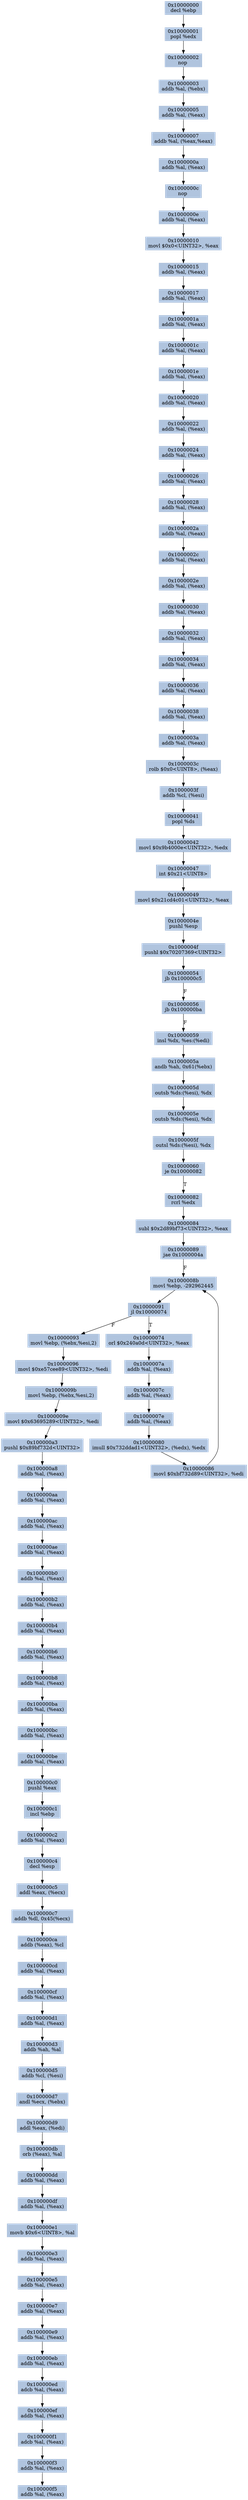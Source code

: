 digraph G {
node[shape=rectangle,style=filled,fillcolor=lightsteelblue,color=lightsteelblue]
bgcolor="transparent"
a0x10000000decl_ebp[label="0x10000000\ndecl %ebp"];
a0x10000001popl_edx[label="0x10000001\npopl %edx"];
a0x10000002nop_[label="0x10000002\nnop "];
a0x10000003addb_al_ebx_[label="0x10000003\naddb %al, (%ebx)"];
a0x10000005addb_al_eax_[label="0x10000005\naddb %al, (%eax)"];
a0x10000007addb_al_eaxeax_[label="0x10000007\naddb %al, (%eax,%eax)"];
a0x1000000aaddb_al_eax_[label="0x1000000a\naddb %al, (%eax)"];
a0x1000000cnop_[label="0x1000000c\nnop "];
a0x1000000eaddb_al_eax_[label="0x1000000e\naddb %al, (%eax)"];
a0x10000010movl_0x0UINT32_eax[label="0x10000010\nmovl $0x0<UINT32>, %eax"];
a0x10000015addb_al_eax_[label="0x10000015\naddb %al, (%eax)"];
a0x10000017addb_al_eax_[label="0x10000017\naddb %al, (%eax)"];
a0x1000001aaddb_al_eax_[label="0x1000001a\naddb %al, (%eax)"];
a0x1000001caddb_al_eax_[label="0x1000001c\naddb %al, (%eax)"];
a0x1000001eaddb_al_eax_[label="0x1000001e\naddb %al, (%eax)"];
a0x10000020addb_al_eax_[label="0x10000020\naddb %al, (%eax)"];
a0x10000022addb_al_eax_[label="0x10000022\naddb %al, (%eax)"];
a0x10000024addb_al_eax_[label="0x10000024\naddb %al, (%eax)"];
a0x10000026addb_al_eax_[label="0x10000026\naddb %al, (%eax)"];
a0x10000028addb_al_eax_[label="0x10000028\naddb %al, (%eax)"];
a0x1000002aaddb_al_eax_[label="0x1000002a\naddb %al, (%eax)"];
a0x1000002caddb_al_eax_[label="0x1000002c\naddb %al, (%eax)"];
a0x1000002eaddb_al_eax_[label="0x1000002e\naddb %al, (%eax)"];
a0x10000030addb_al_eax_[label="0x10000030\naddb %al, (%eax)"];
a0x10000032addb_al_eax_[label="0x10000032\naddb %al, (%eax)"];
a0x10000034addb_al_eax_[label="0x10000034\naddb %al, (%eax)"];
a0x10000036addb_al_eax_[label="0x10000036\naddb %al, (%eax)"];
a0x10000038addb_al_eax_[label="0x10000038\naddb %al, (%eax)"];
a0x1000003aaddb_al_eax_[label="0x1000003a\naddb %al, (%eax)"];
a0x1000003crolb_0x0UINT8_eax_[label="0x1000003c\nrolb $0x0<UINT8>, (%eax)"];
a0x1000003faddb_cl_esi_[label="0x1000003f\naddb %cl, (%esi)"];
a0x10000041popl_ds[label="0x10000041\npopl %ds"];
a0x10000042movl_0x9b4000eUINT32_edx[label="0x10000042\nmovl $0x9b4000e<UINT32>, %edx"];
a0x10000047int_0x21UINT8[label="0x10000047\nint $0x21<UINT8>"];
a0x10000049movl_0x21cd4c01UINT32_eax[label="0x10000049\nmovl $0x21cd4c01<UINT32>, %eax"];
a0x1000004epushl_esp[label="0x1000004e\npushl %esp"];
a0x1000004fpushl_0x70207369UINT32[label="0x1000004f\npushl $0x70207369<UINT32>"];
a0x10000054jb_0x100000c5[label="0x10000054\njb 0x100000c5"];
a0x10000056jb_0x100000ba[label="0x10000056\njb 0x100000ba"];
a0x10000059insl_dx_es_edi_[label="0x10000059\ninsl %dx, %es:(%edi)"];
a0x1000005aandb_ah_0x61ebx_[label="0x1000005a\nandb %ah, 0x61(%ebx)"];
a0x1000005doutsb_ds_esi__dx[label="0x1000005d\noutsb %ds:(%esi), %dx"];
a0x1000005eoutsb_ds_esi__dx[label="0x1000005e\noutsb %ds:(%esi), %dx"];
a0x1000005foutsl_ds_esi__dx[label="0x1000005f\noutsl %ds:(%esi), %dx"];
a0x10000060je_0x10000082[label="0x10000060\nje 0x10000082"];
a0x10000082rcrl_edx[label="0x10000082\nrcrl %edx"];
a0x10000084subl_0x2d89bf73UINT32_eax[label="0x10000084\nsubl $0x2d89bf73<UINT32>, %eax"];
a0x10000089jae_0x1000004a[label="0x10000089\njae 0x1000004a"];
a0x1000008bmovl_ebp__292962445[label="0x1000008b\nmovl %ebp, -292962445"];
a0x10000091jl_0x10000074[label="0x10000091\njl 0x10000074"];
a0x10000074orl_0x240a0dUINT32_eax[label="0x10000074\norl $0x240a0d<UINT32>, %eax"];
a0x1000007aaddb_al_eax_[label="0x1000007a\naddb %al, (%eax)"];
a0x1000007caddb_al_eax_[label="0x1000007c\naddb %al, (%eax)"];
a0x1000007eaddb_al_eax_[label="0x1000007e\naddb %al, (%eax)"];
a0x10000080imull_0x732ddad1UINT32_edx__edx[label="0x10000080\nimull $0x732ddad1<UINT32>, (%edx), %edx"];
a0x10000086movl_0xbf732d89UINT32_edi[label="0x10000086\nmovl $0xbf732d89<UINT32>, %edi"];
a0x10000093movl_ebp_ebxesi2_[label="0x10000093\nmovl %ebp, (%ebx,%esi,2)"];
a0x10000096movl_0xe57cee89UINT32_edi[label="0x10000096\nmovl $0xe57cee89<UINT32>, %edi"];
a0x1000009bmovl_ebp_ebxesi2_[label="0x1000009b\nmovl %ebp, (%ebx,%esi,2)"];
a0x1000009emovl_0x63695289UINT32_edi[label="0x1000009e\nmovl $0x63695289<UINT32>, %edi"];
a0x100000a3pushl_0x89bf732dUINT32[label="0x100000a3\npushl $0x89bf732d<UINT32>"];
a0x100000a8addb_al_eax_[label="0x100000a8\naddb %al, (%eax)"];
a0x100000aaaddb_al_eax_[label="0x100000aa\naddb %al, (%eax)"];
a0x100000acaddb_al_eax_[label="0x100000ac\naddb %al, (%eax)"];
a0x100000aeaddb_al_eax_[label="0x100000ae\naddb %al, (%eax)"];
a0x100000b0addb_al_eax_[label="0x100000b0\naddb %al, (%eax)"];
a0x100000b2addb_al_eax_[label="0x100000b2\naddb %al, (%eax)"];
a0x100000b4addb_al_eax_[label="0x100000b4\naddb %al, (%eax)"];
a0x100000b6addb_al_eax_[label="0x100000b6\naddb %al, (%eax)"];
a0x100000b8addb_al_eax_[label="0x100000b8\naddb %al, (%eax)"];
a0x100000baaddb_al_eax_[label="0x100000ba\naddb %al, (%eax)"];
a0x100000bcaddb_al_eax_[label="0x100000bc\naddb %al, (%eax)"];
a0x100000beaddb_al_eax_[label="0x100000be\naddb %al, (%eax)"];
a0x100000c0pushl_eax[label="0x100000c0\npushl %eax"];
a0x100000c1incl_ebp[label="0x100000c1\nincl %ebp"];
a0x100000c2addb_al_eax_[label="0x100000c2\naddb %al, (%eax)"];
a0x100000c4decl_esp[label="0x100000c4\ndecl %esp"];
a0x100000c5addl_eax_ecx_[label="0x100000c5\naddl %eax, (%ecx)"];
a0x100000c7addb_dl_0x45ecx_[label="0x100000c7\naddb %dl, 0x45(%ecx)"];
a0x100000caaddb_eax__cl[label="0x100000ca\naddb (%eax), %cl"];
a0x100000cdaddb_al_eax_[label="0x100000cd\naddb %al, (%eax)"];
a0x100000cfaddb_al_eax_[label="0x100000cf\naddb %al, (%eax)"];
a0x100000d1addb_al_eax_[label="0x100000d1\naddb %al, (%eax)"];
a0x100000d3addb_ah_al[label="0x100000d3\naddb %ah, %al"];
a0x100000d5addb_cl_esi_[label="0x100000d5\naddb %cl, (%esi)"];
a0x100000d7andl_ecx_ebx_[label="0x100000d7\nandl %ecx, (%ebx)"];
a0x100000d9addl_eax_edi_[label="0x100000d9\naddl %eax, (%edi)"];
a0x100000dborb_eax__al[label="0x100000db\norb (%eax), %al"];
a0x100000ddaddb_al_eax_[label="0x100000dd\naddb %al, (%eax)"];
a0x100000dfaddb_al_eax_[label="0x100000df\naddb %al, (%eax)"];
a0x100000e1movb_0x6UINT8_al[label="0x100000e1\nmovb $0x6<UINT8>, %al"];
a0x100000e3addb_al_eax_[label="0x100000e3\naddb %al, (%eax)"];
a0x100000e5addb_al_eax_[label="0x100000e5\naddb %al, (%eax)"];
a0x100000e7addb_al_eax_[label="0x100000e7\naddb %al, (%eax)"];
a0x100000e9addb_al_eax_[label="0x100000e9\naddb %al, (%eax)"];
a0x100000ebaddb_al_eax_[label="0x100000eb\naddb %al, (%eax)"];
a0x100000edadcb_al_eax_[label="0x100000ed\nadcb %al, (%eax)"];
a0x100000efaddb_al_eax_[label="0x100000ef\naddb %al, (%eax)"];
a0x100000f1adcb_al_eax_[label="0x100000f1\nadcb %al, (%eax)"];
a0x100000f3addb_al_eax_[label="0x100000f3\naddb %al, (%eax)"];
a0x100000f5addb_al_eax_[label="0x100000f5\naddb %al, (%eax)"];
a0x10000000decl_ebp -> a0x10000001popl_edx [color="#000000"];
a0x10000001popl_edx -> a0x10000002nop_ [color="#000000"];
a0x10000002nop_ -> a0x10000003addb_al_ebx_ [color="#000000"];
a0x10000003addb_al_ebx_ -> a0x10000005addb_al_eax_ [color="#000000"];
a0x10000005addb_al_eax_ -> a0x10000007addb_al_eaxeax_ [color="#000000"];
a0x10000007addb_al_eaxeax_ -> a0x1000000aaddb_al_eax_ [color="#000000"];
a0x1000000aaddb_al_eax_ -> a0x1000000cnop_ [color="#000000"];
a0x1000000cnop_ -> a0x1000000eaddb_al_eax_ [color="#000000"];
a0x1000000eaddb_al_eax_ -> a0x10000010movl_0x0UINT32_eax [color="#000000"];
a0x10000010movl_0x0UINT32_eax -> a0x10000015addb_al_eax_ [color="#000000"];
a0x10000015addb_al_eax_ -> a0x10000017addb_al_eax_ [color="#000000"];
a0x10000017addb_al_eax_ -> a0x1000001aaddb_al_eax_ [color="#000000"];
a0x1000001aaddb_al_eax_ -> a0x1000001caddb_al_eax_ [color="#000000"];
a0x1000001caddb_al_eax_ -> a0x1000001eaddb_al_eax_ [color="#000000"];
a0x1000001eaddb_al_eax_ -> a0x10000020addb_al_eax_ [color="#000000"];
a0x10000020addb_al_eax_ -> a0x10000022addb_al_eax_ [color="#000000"];
a0x10000022addb_al_eax_ -> a0x10000024addb_al_eax_ [color="#000000"];
a0x10000024addb_al_eax_ -> a0x10000026addb_al_eax_ [color="#000000"];
a0x10000026addb_al_eax_ -> a0x10000028addb_al_eax_ [color="#000000"];
a0x10000028addb_al_eax_ -> a0x1000002aaddb_al_eax_ [color="#000000"];
a0x1000002aaddb_al_eax_ -> a0x1000002caddb_al_eax_ [color="#000000"];
a0x1000002caddb_al_eax_ -> a0x1000002eaddb_al_eax_ [color="#000000"];
a0x1000002eaddb_al_eax_ -> a0x10000030addb_al_eax_ [color="#000000"];
a0x10000030addb_al_eax_ -> a0x10000032addb_al_eax_ [color="#000000"];
a0x10000032addb_al_eax_ -> a0x10000034addb_al_eax_ [color="#000000"];
a0x10000034addb_al_eax_ -> a0x10000036addb_al_eax_ [color="#000000"];
a0x10000036addb_al_eax_ -> a0x10000038addb_al_eax_ [color="#000000"];
a0x10000038addb_al_eax_ -> a0x1000003aaddb_al_eax_ [color="#000000"];
a0x1000003aaddb_al_eax_ -> a0x1000003crolb_0x0UINT8_eax_ [color="#000000"];
a0x1000003crolb_0x0UINT8_eax_ -> a0x1000003faddb_cl_esi_ [color="#000000"];
a0x1000003faddb_cl_esi_ -> a0x10000041popl_ds [color="#000000"];
a0x10000041popl_ds -> a0x10000042movl_0x9b4000eUINT32_edx [color="#000000"];
a0x10000042movl_0x9b4000eUINT32_edx -> a0x10000047int_0x21UINT8 [color="#000000"];
a0x10000047int_0x21UINT8 -> a0x10000049movl_0x21cd4c01UINT32_eax [color="#000000"];
a0x10000049movl_0x21cd4c01UINT32_eax -> a0x1000004epushl_esp [color="#000000"];
a0x1000004epushl_esp -> a0x1000004fpushl_0x70207369UINT32 [color="#000000"];
a0x1000004fpushl_0x70207369UINT32 -> a0x10000054jb_0x100000c5 [color="#000000"];
a0x10000054jb_0x100000c5 -> a0x10000056jb_0x100000ba [color="#000000",label="F"];
a0x10000056jb_0x100000ba -> a0x10000059insl_dx_es_edi_ [color="#000000",label="F"];
a0x10000059insl_dx_es_edi_ -> a0x1000005aandb_ah_0x61ebx_ [color="#000000"];
a0x1000005aandb_ah_0x61ebx_ -> a0x1000005doutsb_ds_esi__dx [color="#000000"];
a0x1000005doutsb_ds_esi__dx -> a0x1000005eoutsb_ds_esi__dx [color="#000000"];
a0x1000005eoutsb_ds_esi__dx -> a0x1000005foutsl_ds_esi__dx [color="#000000"];
a0x1000005foutsl_ds_esi__dx -> a0x10000060je_0x10000082 [color="#000000"];
a0x10000060je_0x10000082 -> a0x10000082rcrl_edx [color="#000000",label="T"];
a0x10000082rcrl_edx -> a0x10000084subl_0x2d89bf73UINT32_eax [color="#000000"];
a0x10000084subl_0x2d89bf73UINT32_eax -> a0x10000089jae_0x1000004a [color="#000000"];
a0x10000089jae_0x1000004a -> a0x1000008bmovl_ebp__292962445 [color="#000000",label="F"];
a0x1000008bmovl_ebp__292962445 -> a0x10000091jl_0x10000074 [color="#000000"];
a0x10000091jl_0x10000074 -> a0x10000074orl_0x240a0dUINT32_eax [color="#000000",label="T"];
a0x10000074orl_0x240a0dUINT32_eax -> a0x1000007aaddb_al_eax_ [color="#000000"];
a0x1000007aaddb_al_eax_ -> a0x1000007caddb_al_eax_ [color="#000000"];
a0x1000007caddb_al_eax_ -> a0x1000007eaddb_al_eax_ [color="#000000"];
a0x1000007eaddb_al_eax_ -> a0x10000080imull_0x732ddad1UINT32_edx__edx [color="#000000"];
a0x10000080imull_0x732ddad1UINT32_edx__edx -> a0x10000086movl_0xbf732d89UINT32_edi [color="#000000"];
a0x10000086movl_0xbf732d89UINT32_edi -> a0x1000008bmovl_ebp__292962445 [color="#000000"];
a0x10000091jl_0x10000074 -> a0x10000093movl_ebp_ebxesi2_ [color="#000000",label="F"];
a0x10000093movl_ebp_ebxesi2_ -> a0x10000096movl_0xe57cee89UINT32_edi [color="#000000"];
a0x10000096movl_0xe57cee89UINT32_edi -> a0x1000009bmovl_ebp_ebxesi2_ [color="#000000"];
a0x1000009bmovl_ebp_ebxesi2_ -> a0x1000009emovl_0x63695289UINT32_edi [color="#000000"];
a0x1000009emovl_0x63695289UINT32_edi -> a0x100000a3pushl_0x89bf732dUINT32 [color="#000000"];
a0x100000a3pushl_0x89bf732dUINT32 -> a0x100000a8addb_al_eax_ [color="#000000"];
a0x100000a8addb_al_eax_ -> a0x100000aaaddb_al_eax_ [color="#000000"];
a0x100000aaaddb_al_eax_ -> a0x100000acaddb_al_eax_ [color="#000000"];
a0x100000acaddb_al_eax_ -> a0x100000aeaddb_al_eax_ [color="#000000"];
a0x100000aeaddb_al_eax_ -> a0x100000b0addb_al_eax_ [color="#000000"];
a0x100000b0addb_al_eax_ -> a0x100000b2addb_al_eax_ [color="#000000"];
a0x100000b2addb_al_eax_ -> a0x100000b4addb_al_eax_ [color="#000000"];
a0x100000b4addb_al_eax_ -> a0x100000b6addb_al_eax_ [color="#000000"];
a0x100000b6addb_al_eax_ -> a0x100000b8addb_al_eax_ [color="#000000"];
a0x100000b8addb_al_eax_ -> a0x100000baaddb_al_eax_ [color="#000000"];
a0x100000baaddb_al_eax_ -> a0x100000bcaddb_al_eax_ [color="#000000"];
a0x100000bcaddb_al_eax_ -> a0x100000beaddb_al_eax_ [color="#000000"];
a0x100000beaddb_al_eax_ -> a0x100000c0pushl_eax [color="#000000"];
a0x100000c0pushl_eax -> a0x100000c1incl_ebp [color="#000000"];
a0x100000c1incl_ebp -> a0x100000c2addb_al_eax_ [color="#000000"];
a0x100000c2addb_al_eax_ -> a0x100000c4decl_esp [color="#000000"];
a0x100000c4decl_esp -> a0x100000c5addl_eax_ecx_ [color="#000000"];
a0x100000c5addl_eax_ecx_ -> a0x100000c7addb_dl_0x45ecx_ [color="#000000"];
a0x100000c7addb_dl_0x45ecx_ -> a0x100000caaddb_eax__cl [color="#000000"];
a0x100000caaddb_eax__cl -> a0x100000cdaddb_al_eax_ [color="#000000"];
a0x100000cdaddb_al_eax_ -> a0x100000cfaddb_al_eax_ [color="#000000"];
a0x100000cfaddb_al_eax_ -> a0x100000d1addb_al_eax_ [color="#000000"];
a0x100000d1addb_al_eax_ -> a0x100000d3addb_ah_al [color="#000000"];
a0x100000d3addb_ah_al -> a0x100000d5addb_cl_esi_ [color="#000000"];
a0x100000d5addb_cl_esi_ -> a0x100000d7andl_ecx_ebx_ [color="#000000"];
a0x100000d7andl_ecx_ebx_ -> a0x100000d9addl_eax_edi_ [color="#000000"];
a0x100000d9addl_eax_edi_ -> a0x100000dborb_eax__al [color="#000000"];
a0x100000dborb_eax__al -> a0x100000ddaddb_al_eax_ [color="#000000"];
a0x100000ddaddb_al_eax_ -> a0x100000dfaddb_al_eax_ [color="#000000"];
a0x100000dfaddb_al_eax_ -> a0x100000e1movb_0x6UINT8_al [color="#000000"];
a0x100000e1movb_0x6UINT8_al -> a0x100000e3addb_al_eax_ [color="#000000"];
a0x100000e3addb_al_eax_ -> a0x100000e5addb_al_eax_ [color="#000000"];
a0x100000e5addb_al_eax_ -> a0x100000e7addb_al_eax_ [color="#000000"];
a0x100000e7addb_al_eax_ -> a0x100000e9addb_al_eax_ [color="#000000"];
a0x100000e9addb_al_eax_ -> a0x100000ebaddb_al_eax_ [color="#000000"];
a0x100000ebaddb_al_eax_ -> a0x100000edadcb_al_eax_ [color="#000000"];
a0x100000edadcb_al_eax_ -> a0x100000efaddb_al_eax_ [color="#000000"];
a0x100000efaddb_al_eax_ -> a0x100000f1adcb_al_eax_ [color="#000000"];
a0x100000f1adcb_al_eax_ -> a0x100000f3addb_al_eax_ [color="#000000"];
a0x100000f3addb_al_eax_ -> a0x100000f5addb_al_eax_ [color="#000000"];
}
